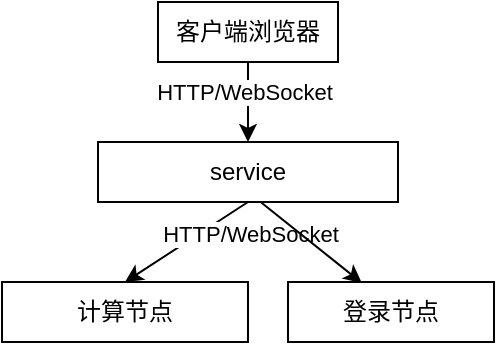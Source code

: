 <mxfile scale="2" border="0">
    <diagram id="Pjbi3EagdmSRB1L1AeHt" name="Page-1">
        <mxGraphModel dx="738" dy="521" grid="1" gridSize="10" guides="1" tooltips="1" connect="1" arrows="1" fold="1" page="1" pageScale="1" pageWidth="827" pageHeight="1169" math="0" shadow="0">
            <root>
                <mxCell id="0"/>
                <mxCell id="1" parent="0"/>
                <mxCell id="122" style="edgeStyle=none;html=1;exitX=0.5;exitY=1;exitDx=0;exitDy=0;entryX=0.5;entryY=0;entryDx=0;entryDy=0;" edge="1" parent="1" source="24" target="58">
                    <mxGeometry relative="1" as="geometry"/>
                </mxCell>
                <mxCell id="124" value="HTTP/WebSocket" style="edgeLabel;html=1;align=center;verticalAlign=middle;resizable=0;points=[];" vertex="1" connectable="0" parent="122">
                    <mxGeometry x="-0.262" y="2" relative="1" as="geometry">
                        <mxPoint x="22" y="-1" as="offset"/>
                    </mxGeometry>
                </mxCell>
                <mxCell id="24" value="service" style="rounded=0;whiteSpace=wrap;fillColor=none;verticalAlign=middle;spacing=0;labelBackgroundColor=none;" parent="1" vertex="1">
                    <mxGeometry x="445" y="540" width="150" height="30" as="geometry"/>
                </mxCell>
                <mxCell id="97" value="" style="edgeStyle=none;exitX=0.5;exitY=1;exitDx=0;exitDy=0;spacing=0;labelBackgroundColor=none;entryX=0.5;entryY=0;entryDx=0;entryDy=0;" parent="1" source="3" target="24" edge="1">
                    <mxGeometry relative="1" as="geometry">
                        <mxPoint x="571.892" y="562" as="targetPoint"/>
                    </mxGeometry>
                </mxCell>
                <mxCell id="120" value="HTTP/WebSocket" style="edgeLabel;html=1;align=center;verticalAlign=middle;resizable=0;points=[];" vertex="1" connectable="0" parent="97">
                    <mxGeometry x="-0.251" y="-2" relative="1" as="geometry">
                        <mxPoint as="offset"/>
                    </mxGeometry>
                </mxCell>
                <mxCell id="3" value="客户端浏览器" style="whiteSpace=wrap;fillColor=none;spacing=0;labelBackgroundColor=none;" parent="1" vertex="1">
                    <mxGeometry x="475" y="470" width="90" height="30" as="geometry"/>
                </mxCell>
                <mxCell id="111" style="edgeStyle=none;html=1;exitX=0.542;exitY=1;exitDx=0;exitDy=0;entryX=0.358;entryY=0.014;entryDx=0;entryDy=0;entryPerimeter=0;exitPerimeter=0;" parent="1" source="24" target="2" edge="1">
                    <mxGeometry relative="1" as="geometry">
                        <mxPoint x="580" y="584.5" as="sourcePoint"/>
                    </mxGeometry>
                </mxCell>
                <mxCell id="58" value="计算节点" style="rounded=0;whiteSpace=wrap;fillColor=none;verticalAlign=middle;spacing=0;labelBackgroundColor=none;" parent="1" vertex="1">
                    <mxGeometry x="397" y="610" width="123" height="30" as="geometry"/>
                </mxCell>
                <mxCell id="2" value="登录节点" style="rounded=0;whiteSpace=wrap;fillColor=none;verticalAlign=middle;spacing=0;labelBackgroundColor=none;" parent="1" vertex="1">
                    <mxGeometry x="540" y="610" width="103" height="30" as="geometry"/>
                </mxCell>
            </root>
        </mxGraphModel>
    </diagram>
</mxfile>
